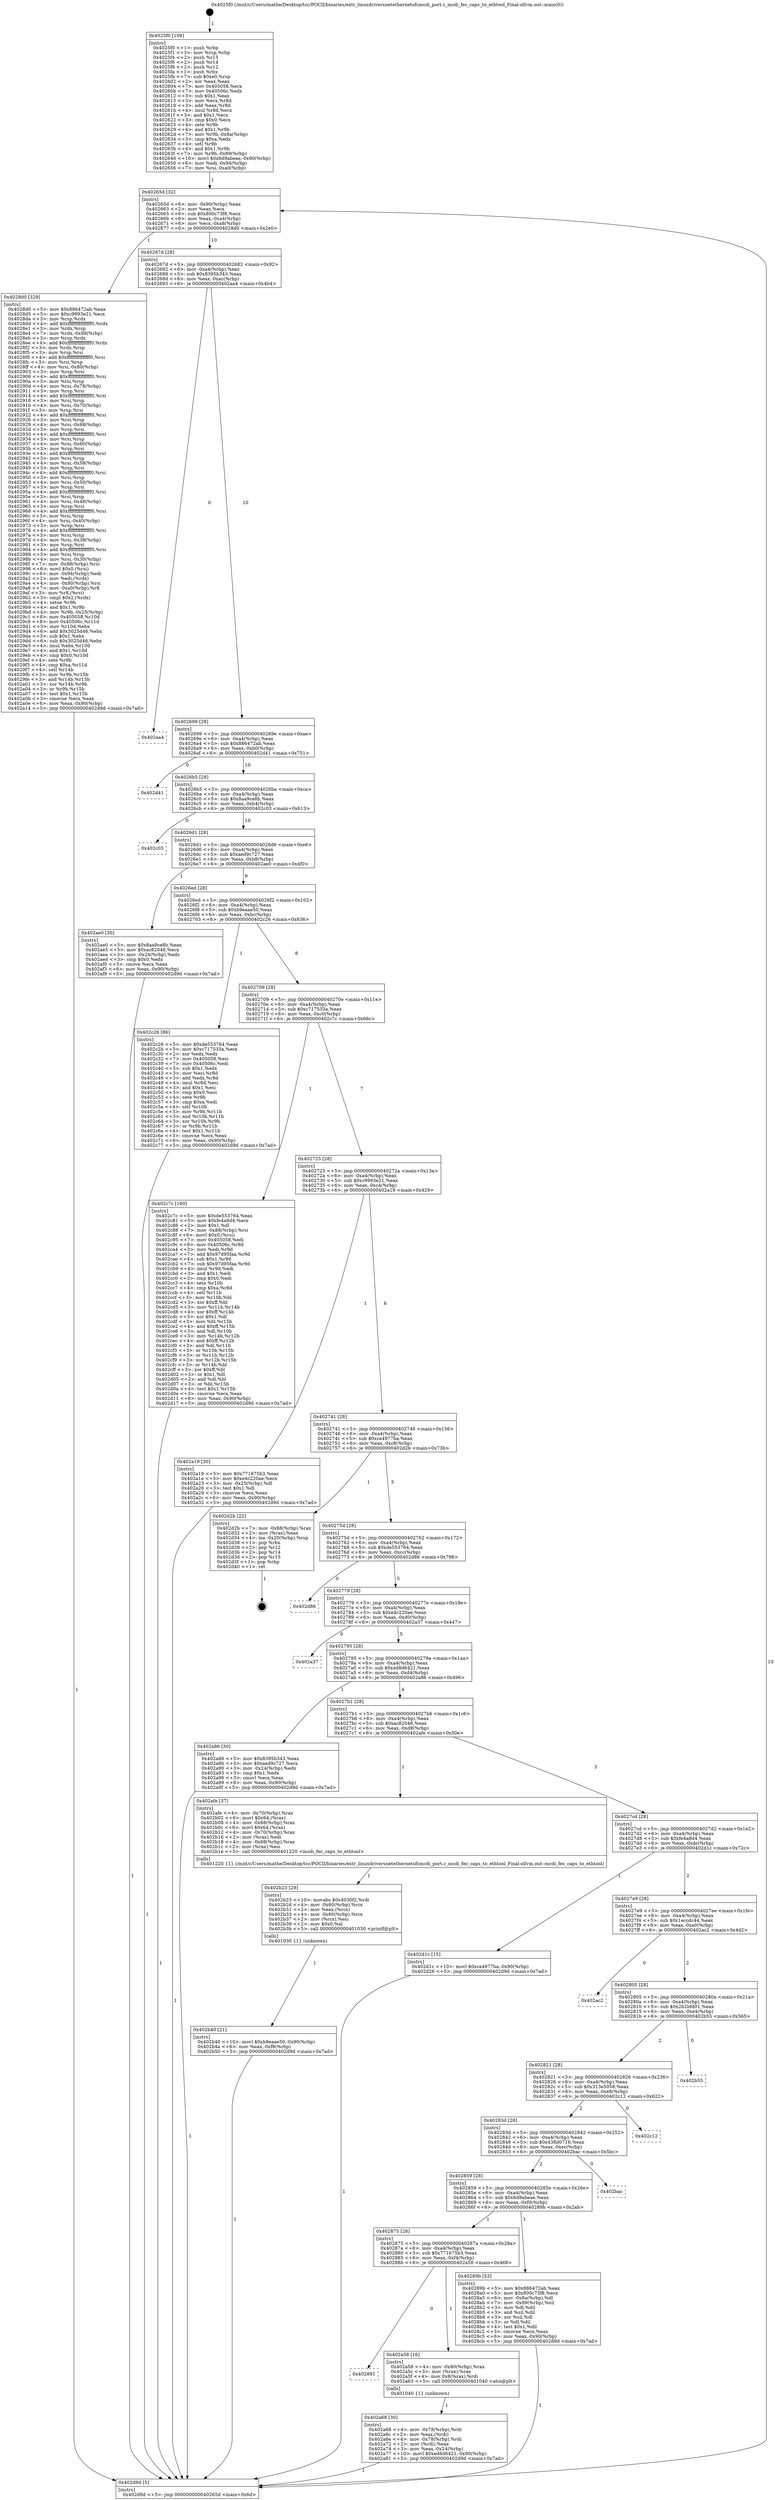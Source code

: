 digraph "0x4025f0" {
  label = "0x4025f0 (/mnt/c/Users/mathe/Desktop/tcc/POCII/binaries/extr_linuxdriversnetethernetsfcmcdi_port.c_mcdi_fec_caps_to_ethtool_Final-ollvm.out::main(0))"
  labelloc = "t"
  node[shape=record]

  Entry [label="",width=0.3,height=0.3,shape=circle,fillcolor=black,style=filled]
  "0x40265d" [label="{
     0x40265d [32]\l
     | [instrs]\l
     &nbsp;&nbsp;0x40265d \<+6\>: mov -0x90(%rbp),%eax\l
     &nbsp;&nbsp;0x402663 \<+2\>: mov %eax,%ecx\l
     &nbsp;&nbsp;0x402665 \<+6\>: sub $0x800c73f8,%ecx\l
     &nbsp;&nbsp;0x40266b \<+6\>: mov %eax,-0xa4(%rbp)\l
     &nbsp;&nbsp;0x402671 \<+6\>: mov %ecx,-0xa8(%rbp)\l
     &nbsp;&nbsp;0x402677 \<+6\>: je 00000000004028d0 \<main+0x2e0\>\l
  }"]
  "0x4028d0" [label="{
     0x4028d0 [329]\l
     | [instrs]\l
     &nbsp;&nbsp;0x4028d0 \<+5\>: mov $0x886472ab,%eax\l
     &nbsp;&nbsp;0x4028d5 \<+5\>: mov $0xc9993e21,%ecx\l
     &nbsp;&nbsp;0x4028da \<+3\>: mov %rsp,%rdx\l
     &nbsp;&nbsp;0x4028dd \<+4\>: add $0xfffffffffffffff0,%rdx\l
     &nbsp;&nbsp;0x4028e1 \<+3\>: mov %rdx,%rsp\l
     &nbsp;&nbsp;0x4028e4 \<+7\>: mov %rdx,-0x88(%rbp)\l
     &nbsp;&nbsp;0x4028eb \<+3\>: mov %rsp,%rdx\l
     &nbsp;&nbsp;0x4028ee \<+4\>: add $0xfffffffffffffff0,%rdx\l
     &nbsp;&nbsp;0x4028f2 \<+3\>: mov %rdx,%rsp\l
     &nbsp;&nbsp;0x4028f5 \<+3\>: mov %rsp,%rsi\l
     &nbsp;&nbsp;0x4028f8 \<+4\>: add $0xfffffffffffffff0,%rsi\l
     &nbsp;&nbsp;0x4028fc \<+3\>: mov %rsi,%rsp\l
     &nbsp;&nbsp;0x4028ff \<+4\>: mov %rsi,-0x80(%rbp)\l
     &nbsp;&nbsp;0x402903 \<+3\>: mov %rsp,%rsi\l
     &nbsp;&nbsp;0x402906 \<+4\>: add $0xfffffffffffffff0,%rsi\l
     &nbsp;&nbsp;0x40290a \<+3\>: mov %rsi,%rsp\l
     &nbsp;&nbsp;0x40290d \<+4\>: mov %rsi,-0x78(%rbp)\l
     &nbsp;&nbsp;0x402911 \<+3\>: mov %rsp,%rsi\l
     &nbsp;&nbsp;0x402914 \<+4\>: add $0xfffffffffffffff0,%rsi\l
     &nbsp;&nbsp;0x402918 \<+3\>: mov %rsi,%rsp\l
     &nbsp;&nbsp;0x40291b \<+4\>: mov %rsi,-0x70(%rbp)\l
     &nbsp;&nbsp;0x40291f \<+3\>: mov %rsp,%rsi\l
     &nbsp;&nbsp;0x402922 \<+4\>: add $0xfffffffffffffff0,%rsi\l
     &nbsp;&nbsp;0x402926 \<+3\>: mov %rsi,%rsp\l
     &nbsp;&nbsp;0x402929 \<+4\>: mov %rsi,-0x68(%rbp)\l
     &nbsp;&nbsp;0x40292d \<+3\>: mov %rsp,%rsi\l
     &nbsp;&nbsp;0x402930 \<+4\>: add $0xfffffffffffffff0,%rsi\l
     &nbsp;&nbsp;0x402934 \<+3\>: mov %rsi,%rsp\l
     &nbsp;&nbsp;0x402937 \<+4\>: mov %rsi,-0x60(%rbp)\l
     &nbsp;&nbsp;0x40293b \<+3\>: mov %rsp,%rsi\l
     &nbsp;&nbsp;0x40293e \<+4\>: add $0xfffffffffffffff0,%rsi\l
     &nbsp;&nbsp;0x402942 \<+3\>: mov %rsi,%rsp\l
     &nbsp;&nbsp;0x402945 \<+4\>: mov %rsi,-0x58(%rbp)\l
     &nbsp;&nbsp;0x402949 \<+3\>: mov %rsp,%rsi\l
     &nbsp;&nbsp;0x40294c \<+4\>: add $0xfffffffffffffff0,%rsi\l
     &nbsp;&nbsp;0x402950 \<+3\>: mov %rsi,%rsp\l
     &nbsp;&nbsp;0x402953 \<+4\>: mov %rsi,-0x50(%rbp)\l
     &nbsp;&nbsp;0x402957 \<+3\>: mov %rsp,%rsi\l
     &nbsp;&nbsp;0x40295a \<+4\>: add $0xfffffffffffffff0,%rsi\l
     &nbsp;&nbsp;0x40295e \<+3\>: mov %rsi,%rsp\l
     &nbsp;&nbsp;0x402961 \<+4\>: mov %rsi,-0x48(%rbp)\l
     &nbsp;&nbsp;0x402965 \<+3\>: mov %rsp,%rsi\l
     &nbsp;&nbsp;0x402968 \<+4\>: add $0xfffffffffffffff0,%rsi\l
     &nbsp;&nbsp;0x40296c \<+3\>: mov %rsi,%rsp\l
     &nbsp;&nbsp;0x40296f \<+4\>: mov %rsi,-0x40(%rbp)\l
     &nbsp;&nbsp;0x402973 \<+3\>: mov %rsp,%rsi\l
     &nbsp;&nbsp;0x402976 \<+4\>: add $0xfffffffffffffff0,%rsi\l
     &nbsp;&nbsp;0x40297a \<+3\>: mov %rsi,%rsp\l
     &nbsp;&nbsp;0x40297d \<+4\>: mov %rsi,-0x38(%rbp)\l
     &nbsp;&nbsp;0x402981 \<+3\>: mov %rsp,%rsi\l
     &nbsp;&nbsp;0x402984 \<+4\>: add $0xfffffffffffffff0,%rsi\l
     &nbsp;&nbsp;0x402988 \<+3\>: mov %rsi,%rsp\l
     &nbsp;&nbsp;0x40298b \<+4\>: mov %rsi,-0x30(%rbp)\l
     &nbsp;&nbsp;0x40298f \<+7\>: mov -0x88(%rbp),%rsi\l
     &nbsp;&nbsp;0x402996 \<+6\>: movl $0x0,(%rsi)\l
     &nbsp;&nbsp;0x40299c \<+6\>: mov -0x94(%rbp),%edi\l
     &nbsp;&nbsp;0x4029a2 \<+2\>: mov %edi,(%rdx)\l
     &nbsp;&nbsp;0x4029a4 \<+4\>: mov -0x80(%rbp),%rsi\l
     &nbsp;&nbsp;0x4029a8 \<+7\>: mov -0xa0(%rbp),%r8\l
     &nbsp;&nbsp;0x4029af \<+3\>: mov %r8,(%rsi)\l
     &nbsp;&nbsp;0x4029b2 \<+3\>: cmpl $0x2,(%rdx)\l
     &nbsp;&nbsp;0x4029b5 \<+4\>: setne %r9b\l
     &nbsp;&nbsp;0x4029b9 \<+4\>: and $0x1,%r9b\l
     &nbsp;&nbsp;0x4029bd \<+4\>: mov %r9b,-0x25(%rbp)\l
     &nbsp;&nbsp;0x4029c1 \<+8\>: mov 0x405058,%r10d\l
     &nbsp;&nbsp;0x4029c9 \<+8\>: mov 0x40506c,%r11d\l
     &nbsp;&nbsp;0x4029d1 \<+3\>: mov %r10d,%ebx\l
     &nbsp;&nbsp;0x4029d4 \<+6\>: add $0x3025d46,%ebx\l
     &nbsp;&nbsp;0x4029da \<+3\>: sub $0x1,%ebx\l
     &nbsp;&nbsp;0x4029dd \<+6\>: sub $0x3025d46,%ebx\l
     &nbsp;&nbsp;0x4029e3 \<+4\>: imul %ebx,%r10d\l
     &nbsp;&nbsp;0x4029e7 \<+4\>: and $0x1,%r10d\l
     &nbsp;&nbsp;0x4029eb \<+4\>: cmp $0x0,%r10d\l
     &nbsp;&nbsp;0x4029ef \<+4\>: sete %r9b\l
     &nbsp;&nbsp;0x4029f3 \<+4\>: cmp $0xa,%r11d\l
     &nbsp;&nbsp;0x4029f7 \<+4\>: setl %r14b\l
     &nbsp;&nbsp;0x4029fb \<+3\>: mov %r9b,%r15b\l
     &nbsp;&nbsp;0x4029fe \<+3\>: and %r14b,%r15b\l
     &nbsp;&nbsp;0x402a01 \<+3\>: xor %r14b,%r9b\l
     &nbsp;&nbsp;0x402a04 \<+3\>: or %r9b,%r15b\l
     &nbsp;&nbsp;0x402a07 \<+4\>: test $0x1,%r15b\l
     &nbsp;&nbsp;0x402a0b \<+3\>: cmovne %ecx,%eax\l
     &nbsp;&nbsp;0x402a0e \<+6\>: mov %eax,-0x90(%rbp)\l
     &nbsp;&nbsp;0x402a14 \<+5\>: jmp 0000000000402d9d \<main+0x7ad\>\l
  }"]
  "0x40267d" [label="{
     0x40267d [28]\l
     | [instrs]\l
     &nbsp;&nbsp;0x40267d \<+5\>: jmp 0000000000402682 \<main+0x92\>\l
     &nbsp;&nbsp;0x402682 \<+6\>: mov -0xa4(%rbp),%eax\l
     &nbsp;&nbsp;0x402688 \<+5\>: sub $0x8395b343,%eax\l
     &nbsp;&nbsp;0x40268d \<+6\>: mov %eax,-0xac(%rbp)\l
     &nbsp;&nbsp;0x402693 \<+6\>: je 0000000000402aa4 \<main+0x4b4\>\l
  }"]
  Exit [label="",width=0.3,height=0.3,shape=circle,fillcolor=black,style=filled,peripheries=2]
  "0x402aa4" [label="{
     0x402aa4\l
  }", style=dashed]
  "0x402699" [label="{
     0x402699 [28]\l
     | [instrs]\l
     &nbsp;&nbsp;0x402699 \<+5\>: jmp 000000000040269e \<main+0xae\>\l
     &nbsp;&nbsp;0x40269e \<+6\>: mov -0xa4(%rbp),%eax\l
     &nbsp;&nbsp;0x4026a4 \<+5\>: sub $0x886472ab,%eax\l
     &nbsp;&nbsp;0x4026a9 \<+6\>: mov %eax,-0xb0(%rbp)\l
     &nbsp;&nbsp;0x4026af \<+6\>: je 0000000000402d41 \<main+0x751\>\l
  }"]
  "0x402b40" [label="{
     0x402b40 [21]\l
     | [instrs]\l
     &nbsp;&nbsp;0x402b40 \<+10\>: movl $0xb9eaae50,-0x90(%rbp)\l
     &nbsp;&nbsp;0x402b4a \<+6\>: mov %eax,-0xf8(%rbp)\l
     &nbsp;&nbsp;0x402b50 \<+5\>: jmp 0000000000402d9d \<main+0x7ad\>\l
  }"]
  "0x402d41" [label="{
     0x402d41\l
  }", style=dashed]
  "0x4026b5" [label="{
     0x4026b5 [28]\l
     | [instrs]\l
     &nbsp;&nbsp;0x4026b5 \<+5\>: jmp 00000000004026ba \<main+0xca\>\l
     &nbsp;&nbsp;0x4026ba \<+6\>: mov -0xa4(%rbp),%eax\l
     &nbsp;&nbsp;0x4026c0 \<+5\>: sub $0x8aa9ce8b,%eax\l
     &nbsp;&nbsp;0x4026c5 \<+6\>: mov %eax,-0xb4(%rbp)\l
     &nbsp;&nbsp;0x4026cb \<+6\>: je 0000000000402c03 \<main+0x613\>\l
  }"]
  "0x402b23" [label="{
     0x402b23 [29]\l
     | [instrs]\l
     &nbsp;&nbsp;0x402b23 \<+10\>: movabs $0x4030f2,%rdi\l
     &nbsp;&nbsp;0x402b2d \<+4\>: mov -0x60(%rbp),%rcx\l
     &nbsp;&nbsp;0x402b31 \<+2\>: mov %eax,(%rcx)\l
     &nbsp;&nbsp;0x402b33 \<+4\>: mov -0x60(%rbp),%rcx\l
     &nbsp;&nbsp;0x402b37 \<+2\>: mov (%rcx),%esi\l
     &nbsp;&nbsp;0x402b39 \<+2\>: mov $0x0,%al\l
     &nbsp;&nbsp;0x402b3b \<+5\>: call 0000000000401030 \<printf@plt\>\l
     | [calls]\l
     &nbsp;&nbsp;0x401030 \{1\} (unknown)\l
  }"]
  "0x402c03" [label="{
     0x402c03\l
  }", style=dashed]
  "0x4026d1" [label="{
     0x4026d1 [28]\l
     | [instrs]\l
     &nbsp;&nbsp;0x4026d1 \<+5\>: jmp 00000000004026d6 \<main+0xe6\>\l
     &nbsp;&nbsp;0x4026d6 \<+6\>: mov -0xa4(%rbp),%eax\l
     &nbsp;&nbsp;0x4026dc \<+5\>: sub $0xaed9c727,%eax\l
     &nbsp;&nbsp;0x4026e1 \<+6\>: mov %eax,-0xb8(%rbp)\l
     &nbsp;&nbsp;0x4026e7 \<+6\>: je 0000000000402ae0 \<main+0x4f0\>\l
  }"]
  "0x402a68" [label="{
     0x402a68 [30]\l
     | [instrs]\l
     &nbsp;&nbsp;0x402a68 \<+4\>: mov -0x78(%rbp),%rdi\l
     &nbsp;&nbsp;0x402a6c \<+2\>: mov %eax,(%rdi)\l
     &nbsp;&nbsp;0x402a6e \<+4\>: mov -0x78(%rbp),%rdi\l
     &nbsp;&nbsp;0x402a72 \<+2\>: mov (%rdi),%eax\l
     &nbsp;&nbsp;0x402a74 \<+3\>: mov %eax,-0x24(%rbp)\l
     &nbsp;&nbsp;0x402a77 \<+10\>: movl $0xed8d6421,-0x90(%rbp)\l
     &nbsp;&nbsp;0x402a81 \<+5\>: jmp 0000000000402d9d \<main+0x7ad\>\l
  }"]
  "0x402ae0" [label="{
     0x402ae0 [30]\l
     | [instrs]\l
     &nbsp;&nbsp;0x402ae0 \<+5\>: mov $0x8aa9ce8b,%eax\l
     &nbsp;&nbsp;0x402ae5 \<+5\>: mov $0xac82046,%ecx\l
     &nbsp;&nbsp;0x402aea \<+3\>: mov -0x24(%rbp),%edx\l
     &nbsp;&nbsp;0x402aed \<+3\>: cmp $0x0,%edx\l
     &nbsp;&nbsp;0x402af0 \<+3\>: cmove %ecx,%eax\l
     &nbsp;&nbsp;0x402af3 \<+6\>: mov %eax,-0x90(%rbp)\l
     &nbsp;&nbsp;0x402af9 \<+5\>: jmp 0000000000402d9d \<main+0x7ad\>\l
  }"]
  "0x4026ed" [label="{
     0x4026ed [28]\l
     | [instrs]\l
     &nbsp;&nbsp;0x4026ed \<+5\>: jmp 00000000004026f2 \<main+0x102\>\l
     &nbsp;&nbsp;0x4026f2 \<+6\>: mov -0xa4(%rbp),%eax\l
     &nbsp;&nbsp;0x4026f8 \<+5\>: sub $0xb9eaae50,%eax\l
     &nbsp;&nbsp;0x4026fd \<+6\>: mov %eax,-0xbc(%rbp)\l
     &nbsp;&nbsp;0x402703 \<+6\>: je 0000000000402c26 \<main+0x636\>\l
  }"]
  "0x402891" [label="{
     0x402891\l
  }", style=dashed]
  "0x402c26" [label="{
     0x402c26 [86]\l
     | [instrs]\l
     &nbsp;&nbsp;0x402c26 \<+5\>: mov $0xde553764,%eax\l
     &nbsp;&nbsp;0x402c2b \<+5\>: mov $0xc717533a,%ecx\l
     &nbsp;&nbsp;0x402c30 \<+2\>: xor %edx,%edx\l
     &nbsp;&nbsp;0x402c32 \<+7\>: mov 0x405058,%esi\l
     &nbsp;&nbsp;0x402c39 \<+7\>: mov 0x40506c,%edi\l
     &nbsp;&nbsp;0x402c40 \<+3\>: sub $0x1,%edx\l
     &nbsp;&nbsp;0x402c43 \<+3\>: mov %esi,%r8d\l
     &nbsp;&nbsp;0x402c46 \<+3\>: add %edx,%r8d\l
     &nbsp;&nbsp;0x402c49 \<+4\>: imul %r8d,%esi\l
     &nbsp;&nbsp;0x402c4d \<+3\>: and $0x1,%esi\l
     &nbsp;&nbsp;0x402c50 \<+3\>: cmp $0x0,%esi\l
     &nbsp;&nbsp;0x402c53 \<+4\>: sete %r9b\l
     &nbsp;&nbsp;0x402c57 \<+3\>: cmp $0xa,%edi\l
     &nbsp;&nbsp;0x402c5a \<+4\>: setl %r10b\l
     &nbsp;&nbsp;0x402c5e \<+3\>: mov %r9b,%r11b\l
     &nbsp;&nbsp;0x402c61 \<+3\>: and %r10b,%r11b\l
     &nbsp;&nbsp;0x402c64 \<+3\>: xor %r10b,%r9b\l
     &nbsp;&nbsp;0x402c67 \<+3\>: or %r9b,%r11b\l
     &nbsp;&nbsp;0x402c6a \<+4\>: test $0x1,%r11b\l
     &nbsp;&nbsp;0x402c6e \<+3\>: cmovne %ecx,%eax\l
     &nbsp;&nbsp;0x402c71 \<+6\>: mov %eax,-0x90(%rbp)\l
     &nbsp;&nbsp;0x402c77 \<+5\>: jmp 0000000000402d9d \<main+0x7ad\>\l
  }"]
  "0x402709" [label="{
     0x402709 [28]\l
     | [instrs]\l
     &nbsp;&nbsp;0x402709 \<+5\>: jmp 000000000040270e \<main+0x11e\>\l
     &nbsp;&nbsp;0x40270e \<+6\>: mov -0xa4(%rbp),%eax\l
     &nbsp;&nbsp;0x402714 \<+5\>: sub $0xc717533a,%eax\l
     &nbsp;&nbsp;0x402719 \<+6\>: mov %eax,-0xc0(%rbp)\l
     &nbsp;&nbsp;0x40271f \<+6\>: je 0000000000402c7c \<main+0x68c\>\l
  }"]
  "0x402a58" [label="{
     0x402a58 [16]\l
     | [instrs]\l
     &nbsp;&nbsp;0x402a58 \<+4\>: mov -0x80(%rbp),%rax\l
     &nbsp;&nbsp;0x402a5c \<+3\>: mov (%rax),%rax\l
     &nbsp;&nbsp;0x402a5f \<+4\>: mov 0x8(%rax),%rdi\l
     &nbsp;&nbsp;0x402a63 \<+5\>: call 0000000000401040 \<atoi@plt\>\l
     | [calls]\l
     &nbsp;&nbsp;0x401040 \{1\} (unknown)\l
  }"]
  "0x402c7c" [label="{
     0x402c7c [160]\l
     | [instrs]\l
     &nbsp;&nbsp;0x402c7c \<+5\>: mov $0xde553764,%eax\l
     &nbsp;&nbsp;0x402c81 \<+5\>: mov $0xfe4a8d4,%ecx\l
     &nbsp;&nbsp;0x402c86 \<+2\>: mov $0x1,%dl\l
     &nbsp;&nbsp;0x402c88 \<+7\>: mov -0x88(%rbp),%rsi\l
     &nbsp;&nbsp;0x402c8f \<+6\>: movl $0x0,(%rsi)\l
     &nbsp;&nbsp;0x402c95 \<+7\>: mov 0x405058,%edi\l
     &nbsp;&nbsp;0x402c9c \<+8\>: mov 0x40506c,%r8d\l
     &nbsp;&nbsp;0x402ca4 \<+3\>: mov %edi,%r9d\l
     &nbsp;&nbsp;0x402ca7 \<+7\>: add $0x97d95faa,%r9d\l
     &nbsp;&nbsp;0x402cae \<+4\>: sub $0x1,%r9d\l
     &nbsp;&nbsp;0x402cb2 \<+7\>: sub $0x97d95faa,%r9d\l
     &nbsp;&nbsp;0x402cb9 \<+4\>: imul %r9d,%edi\l
     &nbsp;&nbsp;0x402cbd \<+3\>: and $0x1,%edi\l
     &nbsp;&nbsp;0x402cc0 \<+3\>: cmp $0x0,%edi\l
     &nbsp;&nbsp;0x402cc3 \<+4\>: sete %r10b\l
     &nbsp;&nbsp;0x402cc7 \<+4\>: cmp $0xa,%r8d\l
     &nbsp;&nbsp;0x402ccb \<+4\>: setl %r11b\l
     &nbsp;&nbsp;0x402ccf \<+3\>: mov %r10b,%bl\l
     &nbsp;&nbsp;0x402cd2 \<+3\>: xor $0xff,%bl\l
     &nbsp;&nbsp;0x402cd5 \<+3\>: mov %r11b,%r14b\l
     &nbsp;&nbsp;0x402cd8 \<+4\>: xor $0xff,%r14b\l
     &nbsp;&nbsp;0x402cdc \<+3\>: xor $0x1,%dl\l
     &nbsp;&nbsp;0x402cdf \<+3\>: mov %bl,%r15b\l
     &nbsp;&nbsp;0x402ce2 \<+4\>: and $0xff,%r15b\l
     &nbsp;&nbsp;0x402ce6 \<+3\>: and %dl,%r10b\l
     &nbsp;&nbsp;0x402ce9 \<+3\>: mov %r14b,%r12b\l
     &nbsp;&nbsp;0x402cec \<+4\>: and $0xff,%r12b\l
     &nbsp;&nbsp;0x402cf0 \<+3\>: and %dl,%r11b\l
     &nbsp;&nbsp;0x402cf3 \<+3\>: or %r10b,%r15b\l
     &nbsp;&nbsp;0x402cf6 \<+3\>: or %r11b,%r12b\l
     &nbsp;&nbsp;0x402cf9 \<+3\>: xor %r12b,%r15b\l
     &nbsp;&nbsp;0x402cfc \<+3\>: or %r14b,%bl\l
     &nbsp;&nbsp;0x402cff \<+3\>: xor $0xff,%bl\l
     &nbsp;&nbsp;0x402d02 \<+3\>: or $0x1,%dl\l
     &nbsp;&nbsp;0x402d05 \<+2\>: and %dl,%bl\l
     &nbsp;&nbsp;0x402d07 \<+3\>: or %bl,%r15b\l
     &nbsp;&nbsp;0x402d0a \<+4\>: test $0x1,%r15b\l
     &nbsp;&nbsp;0x402d0e \<+3\>: cmovne %ecx,%eax\l
     &nbsp;&nbsp;0x402d11 \<+6\>: mov %eax,-0x90(%rbp)\l
     &nbsp;&nbsp;0x402d17 \<+5\>: jmp 0000000000402d9d \<main+0x7ad\>\l
  }"]
  "0x402725" [label="{
     0x402725 [28]\l
     | [instrs]\l
     &nbsp;&nbsp;0x402725 \<+5\>: jmp 000000000040272a \<main+0x13a\>\l
     &nbsp;&nbsp;0x40272a \<+6\>: mov -0xa4(%rbp),%eax\l
     &nbsp;&nbsp;0x402730 \<+5\>: sub $0xc9993e21,%eax\l
     &nbsp;&nbsp;0x402735 \<+6\>: mov %eax,-0xc4(%rbp)\l
     &nbsp;&nbsp;0x40273b \<+6\>: je 0000000000402a19 \<main+0x429\>\l
  }"]
  "0x4025f0" [label="{
     0x4025f0 [109]\l
     | [instrs]\l
     &nbsp;&nbsp;0x4025f0 \<+1\>: push %rbp\l
     &nbsp;&nbsp;0x4025f1 \<+3\>: mov %rsp,%rbp\l
     &nbsp;&nbsp;0x4025f4 \<+2\>: push %r15\l
     &nbsp;&nbsp;0x4025f6 \<+2\>: push %r14\l
     &nbsp;&nbsp;0x4025f8 \<+2\>: push %r12\l
     &nbsp;&nbsp;0x4025fa \<+1\>: push %rbx\l
     &nbsp;&nbsp;0x4025fb \<+7\>: sub $0xe0,%rsp\l
     &nbsp;&nbsp;0x402602 \<+2\>: xor %eax,%eax\l
     &nbsp;&nbsp;0x402604 \<+7\>: mov 0x405058,%ecx\l
     &nbsp;&nbsp;0x40260b \<+7\>: mov 0x40506c,%edx\l
     &nbsp;&nbsp;0x402612 \<+3\>: sub $0x1,%eax\l
     &nbsp;&nbsp;0x402615 \<+3\>: mov %ecx,%r8d\l
     &nbsp;&nbsp;0x402618 \<+3\>: add %eax,%r8d\l
     &nbsp;&nbsp;0x40261b \<+4\>: imul %r8d,%ecx\l
     &nbsp;&nbsp;0x40261f \<+3\>: and $0x1,%ecx\l
     &nbsp;&nbsp;0x402622 \<+3\>: cmp $0x0,%ecx\l
     &nbsp;&nbsp;0x402625 \<+4\>: sete %r9b\l
     &nbsp;&nbsp;0x402629 \<+4\>: and $0x1,%r9b\l
     &nbsp;&nbsp;0x40262d \<+7\>: mov %r9b,-0x8a(%rbp)\l
     &nbsp;&nbsp;0x402634 \<+3\>: cmp $0xa,%edx\l
     &nbsp;&nbsp;0x402637 \<+4\>: setl %r9b\l
     &nbsp;&nbsp;0x40263b \<+4\>: and $0x1,%r9b\l
     &nbsp;&nbsp;0x40263f \<+7\>: mov %r9b,-0x89(%rbp)\l
     &nbsp;&nbsp;0x402646 \<+10\>: movl $0x6d9abeae,-0x90(%rbp)\l
     &nbsp;&nbsp;0x402650 \<+6\>: mov %edi,-0x94(%rbp)\l
     &nbsp;&nbsp;0x402656 \<+7\>: mov %rsi,-0xa0(%rbp)\l
  }"]
  "0x402a19" [label="{
     0x402a19 [30]\l
     | [instrs]\l
     &nbsp;&nbsp;0x402a19 \<+5\>: mov $0x771675b3,%eax\l
     &nbsp;&nbsp;0x402a1e \<+5\>: mov $0xe4c220ae,%ecx\l
     &nbsp;&nbsp;0x402a23 \<+3\>: mov -0x25(%rbp),%dl\l
     &nbsp;&nbsp;0x402a26 \<+3\>: test $0x1,%dl\l
     &nbsp;&nbsp;0x402a29 \<+3\>: cmovne %ecx,%eax\l
     &nbsp;&nbsp;0x402a2c \<+6\>: mov %eax,-0x90(%rbp)\l
     &nbsp;&nbsp;0x402a32 \<+5\>: jmp 0000000000402d9d \<main+0x7ad\>\l
  }"]
  "0x402741" [label="{
     0x402741 [28]\l
     | [instrs]\l
     &nbsp;&nbsp;0x402741 \<+5\>: jmp 0000000000402746 \<main+0x156\>\l
     &nbsp;&nbsp;0x402746 \<+6\>: mov -0xa4(%rbp),%eax\l
     &nbsp;&nbsp;0x40274c \<+5\>: sub $0xca4977ba,%eax\l
     &nbsp;&nbsp;0x402751 \<+6\>: mov %eax,-0xc8(%rbp)\l
     &nbsp;&nbsp;0x402757 \<+6\>: je 0000000000402d2b \<main+0x73b\>\l
  }"]
  "0x402d9d" [label="{
     0x402d9d [5]\l
     | [instrs]\l
     &nbsp;&nbsp;0x402d9d \<+5\>: jmp 000000000040265d \<main+0x6d\>\l
  }"]
  "0x402d2b" [label="{
     0x402d2b [22]\l
     | [instrs]\l
     &nbsp;&nbsp;0x402d2b \<+7\>: mov -0x88(%rbp),%rax\l
     &nbsp;&nbsp;0x402d32 \<+2\>: mov (%rax),%eax\l
     &nbsp;&nbsp;0x402d34 \<+4\>: lea -0x20(%rbp),%rsp\l
     &nbsp;&nbsp;0x402d38 \<+1\>: pop %rbx\l
     &nbsp;&nbsp;0x402d39 \<+2\>: pop %r12\l
     &nbsp;&nbsp;0x402d3b \<+2\>: pop %r14\l
     &nbsp;&nbsp;0x402d3d \<+2\>: pop %r15\l
     &nbsp;&nbsp;0x402d3f \<+1\>: pop %rbp\l
     &nbsp;&nbsp;0x402d40 \<+1\>: ret\l
  }"]
  "0x40275d" [label="{
     0x40275d [28]\l
     | [instrs]\l
     &nbsp;&nbsp;0x40275d \<+5\>: jmp 0000000000402762 \<main+0x172\>\l
     &nbsp;&nbsp;0x402762 \<+6\>: mov -0xa4(%rbp),%eax\l
     &nbsp;&nbsp;0x402768 \<+5\>: sub $0xde553764,%eax\l
     &nbsp;&nbsp;0x40276d \<+6\>: mov %eax,-0xcc(%rbp)\l
     &nbsp;&nbsp;0x402773 \<+6\>: je 0000000000402d86 \<main+0x796\>\l
  }"]
  "0x402875" [label="{
     0x402875 [28]\l
     | [instrs]\l
     &nbsp;&nbsp;0x402875 \<+5\>: jmp 000000000040287a \<main+0x28a\>\l
     &nbsp;&nbsp;0x40287a \<+6\>: mov -0xa4(%rbp),%eax\l
     &nbsp;&nbsp;0x402880 \<+5\>: sub $0x771675b3,%eax\l
     &nbsp;&nbsp;0x402885 \<+6\>: mov %eax,-0xf4(%rbp)\l
     &nbsp;&nbsp;0x40288b \<+6\>: je 0000000000402a58 \<main+0x468\>\l
  }"]
  "0x402d86" [label="{
     0x402d86\l
  }", style=dashed]
  "0x402779" [label="{
     0x402779 [28]\l
     | [instrs]\l
     &nbsp;&nbsp;0x402779 \<+5\>: jmp 000000000040277e \<main+0x18e\>\l
     &nbsp;&nbsp;0x40277e \<+6\>: mov -0xa4(%rbp),%eax\l
     &nbsp;&nbsp;0x402784 \<+5\>: sub $0xe4c220ae,%eax\l
     &nbsp;&nbsp;0x402789 \<+6\>: mov %eax,-0xd0(%rbp)\l
     &nbsp;&nbsp;0x40278f \<+6\>: je 0000000000402a37 \<main+0x447\>\l
  }"]
  "0x40289b" [label="{
     0x40289b [53]\l
     | [instrs]\l
     &nbsp;&nbsp;0x40289b \<+5\>: mov $0x886472ab,%eax\l
     &nbsp;&nbsp;0x4028a0 \<+5\>: mov $0x800c73f8,%ecx\l
     &nbsp;&nbsp;0x4028a5 \<+6\>: mov -0x8a(%rbp),%dl\l
     &nbsp;&nbsp;0x4028ab \<+7\>: mov -0x89(%rbp),%sil\l
     &nbsp;&nbsp;0x4028b2 \<+3\>: mov %dl,%dil\l
     &nbsp;&nbsp;0x4028b5 \<+3\>: and %sil,%dil\l
     &nbsp;&nbsp;0x4028b8 \<+3\>: xor %sil,%dl\l
     &nbsp;&nbsp;0x4028bb \<+3\>: or %dl,%dil\l
     &nbsp;&nbsp;0x4028be \<+4\>: test $0x1,%dil\l
     &nbsp;&nbsp;0x4028c2 \<+3\>: cmovne %ecx,%eax\l
     &nbsp;&nbsp;0x4028c5 \<+6\>: mov %eax,-0x90(%rbp)\l
     &nbsp;&nbsp;0x4028cb \<+5\>: jmp 0000000000402d9d \<main+0x7ad\>\l
  }"]
  "0x402a37" [label="{
     0x402a37\l
  }", style=dashed]
  "0x402795" [label="{
     0x402795 [28]\l
     | [instrs]\l
     &nbsp;&nbsp;0x402795 \<+5\>: jmp 000000000040279a \<main+0x1aa\>\l
     &nbsp;&nbsp;0x40279a \<+6\>: mov -0xa4(%rbp),%eax\l
     &nbsp;&nbsp;0x4027a0 \<+5\>: sub $0xed8d6421,%eax\l
     &nbsp;&nbsp;0x4027a5 \<+6\>: mov %eax,-0xd4(%rbp)\l
     &nbsp;&nbsp;0x4027ab \<+6\>: je 0000000000402a86 \<main+0x496\>\l
  }"]
  "0x402859" [label="{
     0x402859 [28]\l
     | [instrs]\l
     &nbsp;&nbsp;0x402859 \<+5\>: jmp 000000000040285e \<main+0x26e\>\l
     &nbsp;&nbsp;0x40285e \<+6\>: mov -0xa4(%rbp),%eax\l
     &nbsp;&nbsp;0x402864 \<+5\>: sub $0x6d9abeae,%eax\l
     &nbsp;&nbsp;0x402869 \<+6\>: mov %eax,-0xf0(%rbp)\l
     &nbsp;&nbsp;0x40286f \<+6\>: je 000000000040289b \<main+0x2ab\>\l
  }"]
  "0x402a86" [label="{
     0x402a86 [30]\l
     | [instrs]\l
     &nbsp;&nbsp;0x402a86 \<+5\>: mov $0x8395b343,%eax\l
     &nbsp;&nbsp;0x402a8b \<+5\>: mov $0xaed9c727,%ecx\l
     &nbsp;&nbsp;0x402a90 \<+3\>: mov -0x24(%rbp),%edx\l
     &nbsp;&nbsp;0x402a93 \<+3\>: cmp $0x1,%edx\l
     &nbsp;&nbsp;0x402a96 \<+3\>: cmovl %ecx,%eax\l
     &nbsp;&nbsp;0x402a99 \<+6\>: mov %eax,-0x90(%rbp)\l
     &nbsp;&nbsp;0x402a9f \<+5\>: jmp 0000000000402d9d \<main+0x7ad\>\l
  }"]
  "0x4027b1" [label="{
     0x4027b1 [28]\l
     | [instrs]\l
     &nbsp;&nbsp;0x4027b1 \<+5\>: jmp 00000000004027b6 \<main+0x1c6\>\l
     &nbsp;&nbsp;0x4027b6 \<+6\>: mov -0xa4(%rbp),%eax\l
     &nbsp;&nbsp;0x4027bc \<+5\>: sub $0xac82046,%eax\l
     &nbsp;&nbsp;0x4027c1 \<+6\>: mov %eax,-0xd8(%rbp)\l
     &nbsp;&nbsp;0x4027c7 \<+6\>: je 0000000000402afe \<main+0x50e\>\l
  }"]
  "0x402bac" [label="{
     0x402bac\l
  }", style=dashed]
  "0x402afe" [label="{
     0x402afe [37]\l
     | [instrs]\l
     &nbsp;&nbsp;0x402afe \<+4\>: mov -0x70(%rbp),%rax\l
     &nbsp;&nbsp;0x402b02 \<+6\>: movl $0x64,(%rax)\l
     &nbsp;&nbsp;0x402b08 \<+4\>: mov -0x68(%rbp),%rax\l
     &nbsp;&nbsp;0x402b0c \<+6\>: movl $0x64,(%rax)\l
     &nbsp;&nbsp;0x402b12 \<+4\>: mov -0x70(%rbp),%rax\l
     &nbsp;&nbsp;0x402b16 \<+2\>: mov (%rax),%edi\l
     &nbsp;&nbsp;0x402b18 \<+4\>: mov -0x68(%rbp),%rax\l
     &nbsp;&nbsp;0x402b1c \<+2\>: mov (%rax),%esi\l
     &nbsp;&nbsp;0x402b1e \<+5\>: call 0000000000401220 \<mcdi_fec_caps_to_ethtool\>\l
     | [calls]\l
     &nbsp;&nbsp;0x401220 \{1\} (/mnt/c/Users/mathe/Desktop/tcc/POCII/binaries/extr_linuxdriversnetethernetsfcmcdi_port.c_mcdi_fec_caps_to_ethtool_Final-ollvm.out::mcdi_fec_caps_to_ethtool)\l
  }"]
  "0x4027cd" [label="{
     0x4027cd [28]\l
     | [instrs]\l
     &nbsp;&nbsp;0x4027cd \<+5\>: jmp 00000000004027d2 \<main+0x1e2\>\l
     &nbsp;&nbsp;0x4027d2 \<+6\>: mov -0xa4(%rbp),%eax\l
     &nbsp;&nbsp;0x4027d8 \<+5\>: sub $0xfe4a8d4,%eax\l
     &nbsp;&nbsp;0x4027dd \<+6\>: mov %eax,-0xdc(%rbp)\l
     &nbsp;&nbsp;0x4027e3 \<+6\>: je 0000000000402d1c \<main+0x72c\>\l
  }"]
  "0x40283d" [label="{
     0x40283d [28]\l
     | [instrs]\l
     &nbsp;&nbsp;0x40283d \<+5\>: jmp 0000000000402842 \<main+0x252\>\l
     &nbsp;&nbsp;0x402842 \<+6\>: mov -0xa4(%rbp),%eax\l
     &nbsp;&nbsp;0x402848 \<+5\>: sub $0x438d0716,%eax\l
     &nbsp;&nbsp;0x40284d \<+6\>: mov %eax,-0xec(%rbp)\l
     &nbsp;&nbsp;0x402853 \<+6\>: je 0000000000402bac \<main+0x5bc\>\l
  }"]
  "0x402d1c" [label="{
     0x402d1c [15]\l
     | [instrs]\l
     &nbsp;&nbsp;0x402d1c \<+10\>: movl $0xca4977ba,-0x90(%rbp)\l
     &nbsp;&nbsp;0x402d26 \<+5\>: jmp 0000000000402d9d \<main+0x7ad\>\l
  }"]
  "0x4027e9" [label="{
     0x4027e9 [28]\l
     | [instrs]\l
     &nbsp;&nbsp;0x4027e9 \<+5\>: jmp 00000000004027ee \<main+0x1fe\>\l
     &nbsp;&nbsp;0x4027ee \<+6\>: mov -0xa4(%rbp),%eax\l
     &nbsp;&nbsp;0x4027f4 \<+5\>: sub $0x1eccdc44,%eax\l
     &nbsp;&nbsp;0x4027f9 \<+6\>: mov %eax,-0xe0(%rbp)\l
     &nbsp;&nbsp;0x4027ff \<+6\>: je 0000000000402ac2 \<main+0x4d2\>\l
  }"]
  "0x402c12" [label="{
     0x402c12\l
  }", style=dashed]
  "0x402ac2" [label="{
     0x402ac2\l
  }", style=dashed]
  "0x402805" [label="{
     0x402805 [28]\l
     | [instrs]\l
     &nbsp;&nbsp;0x402805 \<+5\>: jmp 000000000040280a \<main+0x21a\>\l
     &nbsp;&nbsp;0x40280a \<+6\>: mov -0xa4(%rbp),%eax\l
     &nbsp;&nbsp;0x402810 \<+5\>: sub $0x2b2bfd01,%eax\l
     &nbsp;&nbsp;0x402815 \<+6\>: mov %eax,-0xe4(%rbp)\l
     &nbsp;&nbsp;0x40281b \<+6\>: je 0000000000402b55 \<main+0x565\>\l
  }"]
  "0x402821" [label="{
     0x402821 [28]\l
     | [instrs]\l
     &nbsp;&nbsp;0x402821 \<+5\>: jmp 0000000000402826 \<main+0x236\>\l
     &nbsp;&nbsp;0x402826 \<+6\>: mov -0xa4(%rbp),%eax\l
     &nbsp;&nbsp;0x40282c \<+5\>: sub $0x313e5058,%eax\l
     &nbsp;&nbsp;0x402831 \<+6\>: mov %eax,-0xe8(%rbp)\l
     &nbsp;&nbsp;0x402837 \<+6\>: je 0000000000402c12 \<main+0x622\>\l
  }"]
  "0x402b55" [label="{
     0x402b55\l
  }", style=dashed]
  Entry -> "0x4025f0" [label=" 1"]
  "0x40265d" -> "0x4028d0" [label=" 1"]
  "0x40265d" -> "0x40267d" [label=" 10"]
  "0x402d2b" -> Exit [label=" 1"]
  "0x40267d" -> "0x402aa4" [label=" 0"]
  "0x40267d" -> "0x402699" [label=" 10"]
  "0x402d1c" -> "0x402d9d" [label=" 1"]
  "0x402699" -> "0x402d41" [label=" 0"]
  "0x402699" -> "0x4026b5" [label=" 10"]
  "0x402c7c" -> "0x402d9d" [label=" 1"]
  "0x4026b5" -> "0x402c03" [label=" 0"]
  "0x4026b5" -> "0x4026d1" [label=" 10"]
  "0x402c26" -> "0x402d9d" [label=" 1"]
  "0x4026d1" -> "0x402ae0" [label=" 1"]
  "0x4026d1" -> "0x4026ed" [label=" 9"]
  "0x402b40" -> "0x402d9d" [label=" 1"]
  "0x4026ed" -> "0x402c26" [label=" 1"]
  "0x4026ed" -> "0x402709" [label=" 8"]
  "0x402b23" -> "0x402b40" [label=" 1"]
  "0x402709" -> "0x402c7c" [label=" 1"]
  "0x402709" -> "0x402725" [label=" 7"]
  "0x402afe" -> "0x402b23" [label=" 1"]
  "0x402725" -> "0x402a19" [label=" 1"]
  "0x402725" -> "0x402741" [label=" 6"]
  "0x402a68" -> "0x402d9d" [label=" 1"]
  "0x402741" -> "0x402d2b" [label=" 1"]
  "0x402741" -> "0x40275d" [label=" 5"]
  "0x402a58" -> "0x402a68" [label=" 1"]
  "0x40275d" -> "0x402d86" [label=" 0"]
  "0x40275d" -> "0x402779" [label=" 5"]
  "0x402875" -> "0x402891" [label=" 0"]
  "0x402779" -> "0x402a37" [label=" 0"]
  "0x402779" -> "0x402795" [label=" 5"]
  "0x402875" -> "0x402a58" [label=" 1"]
  "0x402795" -> "0x402a86" [label=" 1"]
  "0x402795" -> "0x4027b1" [label=" 4"]
  "0x402a19" -> "0x402d9d" [label=" 1"]
  "0x4027b1" -> "0x402afe" [label=" 1"]
  "0x4027b1" -> "0x4027cd" [label=" 3"]
  "0x4028d0" -> "0x402d9d" [label=" 1"]
  "0x4027cd" -> "0x402d1c" [label=" 1"]
  "0x4027cd" -> "0x4027e9" [label=" 2"]
  "0x402d9d" -> "0x40265d" [label=" 10"]
  "0x4027e9" -> "0x402ac2" [label=" 0"]
  "0x4027e9" -> "0x402805" [label=" 2"]
  "0x4025f0" -> "0x40265d" [label=" 1"]
  "0x402805" -> "0x402b55" [label=" 0"]
  "0x402805" -> "0x402821" [label=" 2"]
  "0x40289b" -> "0x402d9d" [label=" 1"]
  "0x402821" -> "0x402c12" [label=" 0"]
  "0x402821" -> "0x40283d" [label=" 2"]
  "0x402a86" -> "0x402d9d" [label=" 1"]
  "0x40283d" -> "0x402bac" [label=" 0"]
  "0x40283d" -> "0x402859" [label=" 2"]
  "0x402ae0" -> "0x402d9d" [label=" 1"]
  "0x402859" -> "0x40289b" [label=" 1"]
  "0x402859" -> "0x402875" [label=" 1"]
}
